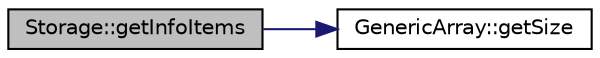digraph "Storage::getInfoItems"
{
 // INTERACTIVE_SVG=YES
 // LATEX_PDF_SIZE
  edge [fontname="Helvetica",fontsize="10",labelfontname="Helvetica",labelfontsize="10"];
  node [fontname="Helvetica",fontsize="10",shape=record];
  rankdir="LR";
  Node1 [label="Storage::getInfoItems",height=0.2,width=0.4,color="black", fillcolor="grey75", style="filled", fontcolor="black",tooltip="Writes out the Item's infos in the Storage to the console."];
  Node1 -> Node2 [color="midnightblue",fontsize="10",style="solid"];
  Node2 [label="GenericArray::getSize",height=0.2,width=0.4,color="black", fillcolor="white", style="filled",URL="$class_generic_array.html#a5dbfcd8d8b33fe3806650d7aa3e1ca88",tooltip="Get Size of the Array."];
}
